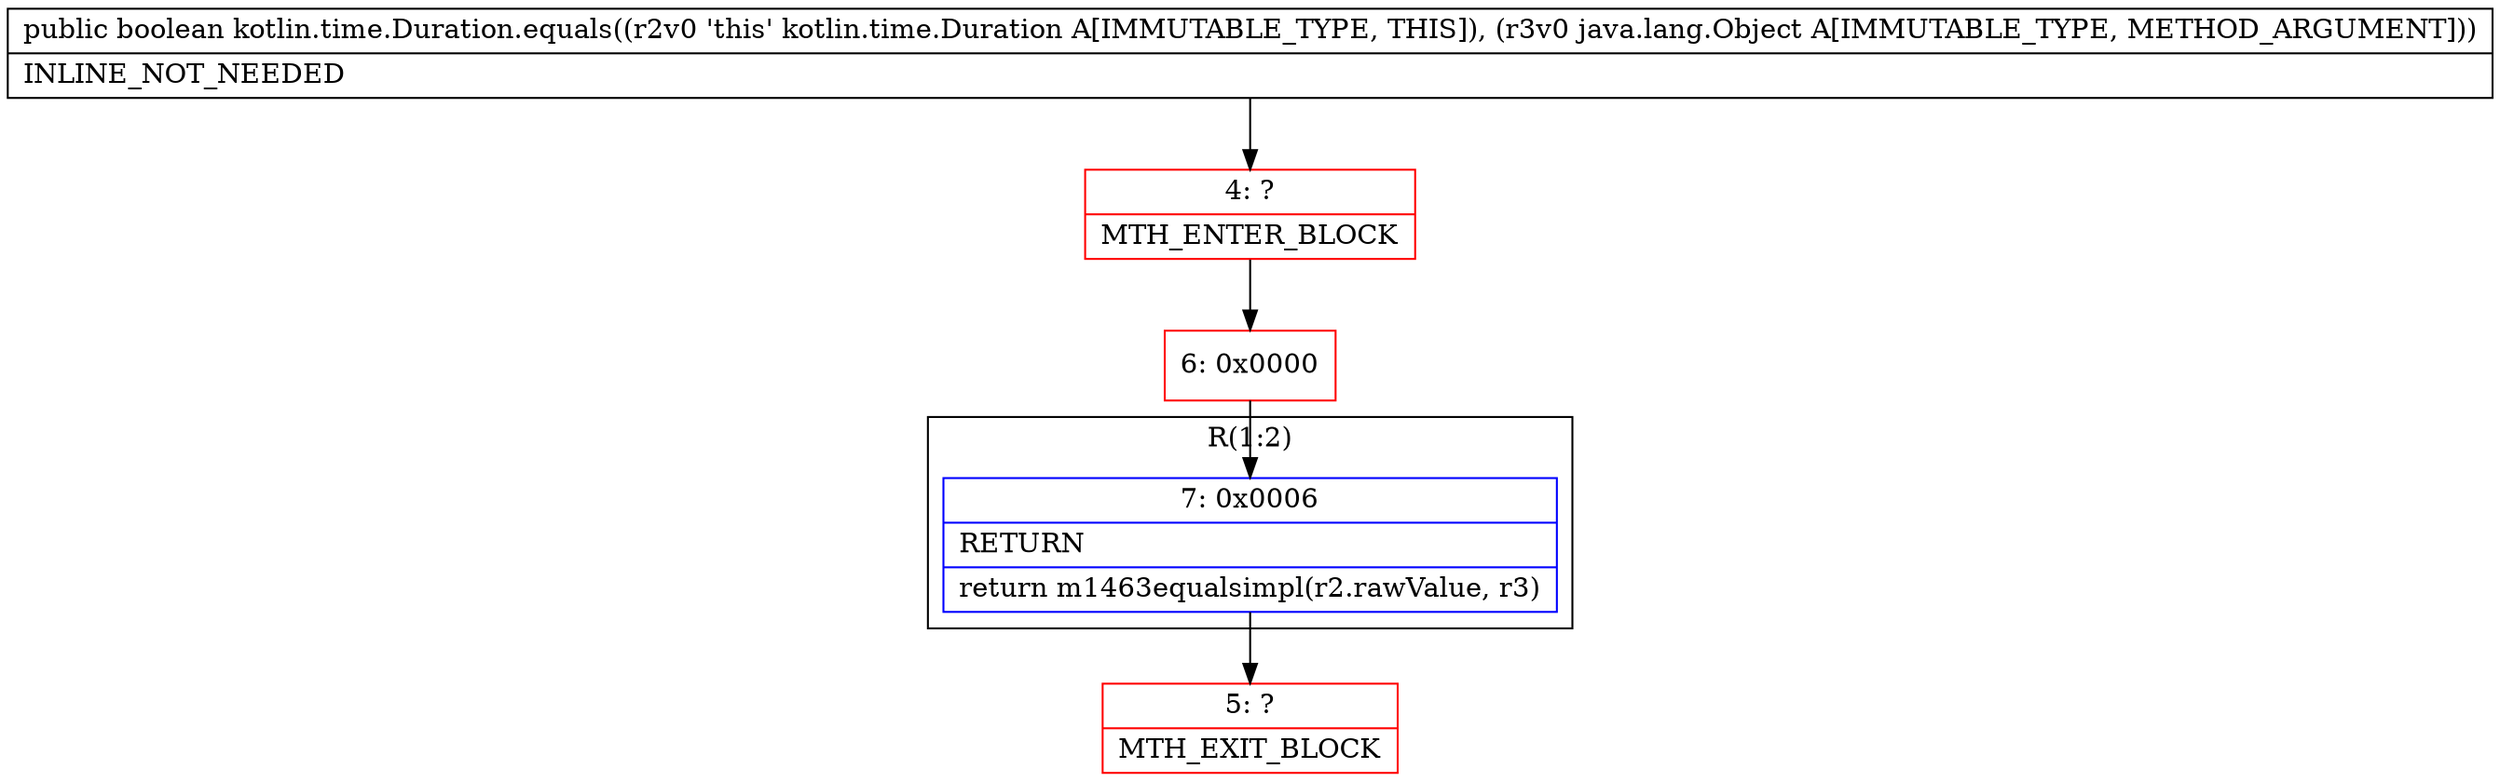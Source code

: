 digraph "CFG forkotlin.time.Duration.equals(Ljava\/lang\/Object;)Z" {
subgraph cluster_Region_832093956 {
label = "R(1:2)";
node [shape=record,color=blue];
Node_7 [shape=record,label="{7\:\ 0x0006|RETURN\l|return m1463equalsimpl(r2.rawValue, r3)\l}"];
}
Node_4 [shape=record,color=red,label="{4\:\ ?|MTH_ENTER_BLOCK\l}"];
Node_6 [shape=record,color=red,label="{6\:\ 0x0000}"];
Node_5 [shape=record,color=red,label="{5\:\ ?|MTH_EXIT_BLOCK\l}"];
MethodNode[shape=record,label="{public boolean kotlin.time.Duration.equals((r2v0 'this' kotlin.time.Duration A[IMMUTABLE_TYPE, THIS]), (r3v0 java.lang.Object A[IMMUTABLE_TYPE, METHOD_ARGUMENT]))  | INLINE_NOT_NEEDED\l}"];
MethodNode -> Node_4;Node_7 -> Node_5;
Node_4 -> Node_6;
Node_6 -> Node_7;
}

